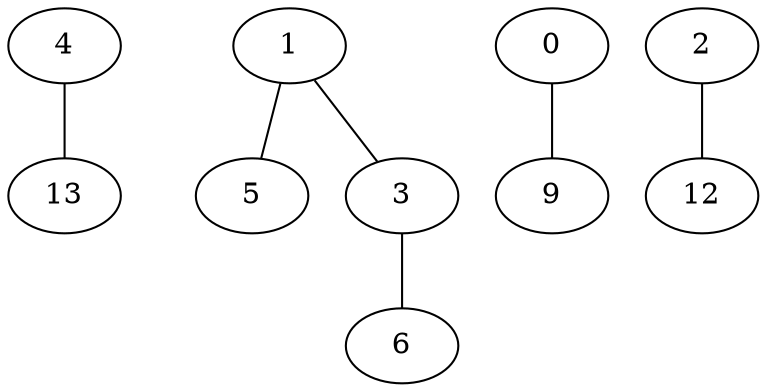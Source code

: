 graph G {
    "4" -- "13";
    "1" -- "5";
    "0" -- "9";
    "2" -- "12";
    "3" -- "6";
    "1" -- "3";
}
